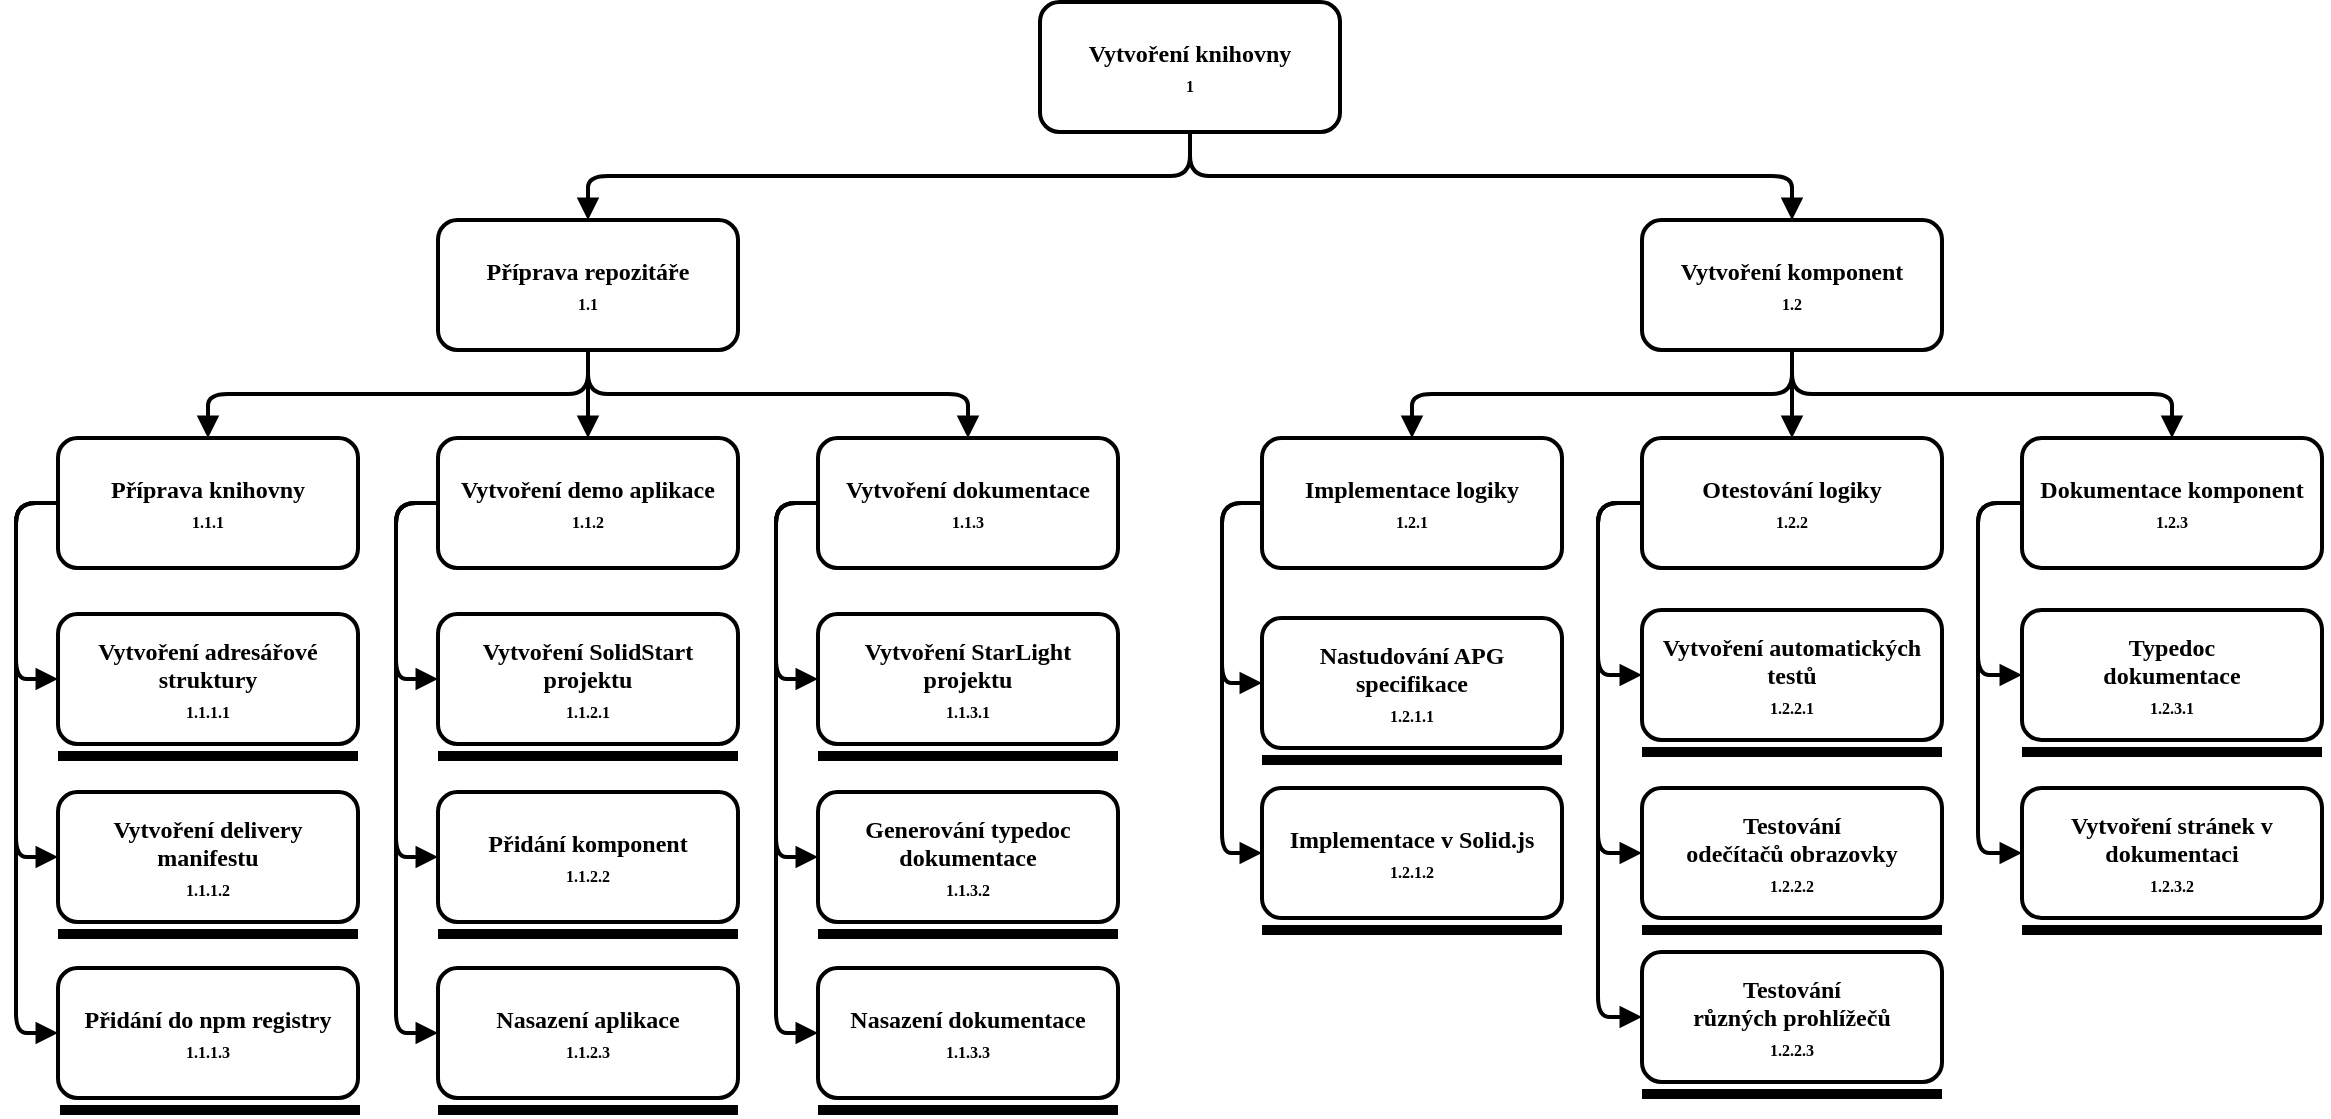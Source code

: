 <mxfile version="24.3.1" type="device">
  <diagram name="Page-1" id="97916047-d0de-89f5-080d-49f4d83e522f">
    <mxGraphModel dx="1018.5" dy="1329" grid="0" gridSize="10" guides="1" tooltips="1" connect="1" arrows="1" fold="1" page="1" pageScale="1.5" pageWidth="1169" pageHeight="827" background="none" math="0" shadow="0">
      <root>
        <mxCell id="0" />
        <mxCell id="1" parent="0" />
        <mxCell id="M0NqlUpCrG136MN1uVFG-120" value="" style="group" vertex="1" connectable="0" parent="1">
          <mxGeometry x="2045" y="250" width="1153" height="554" as="geometry" />
        </mxCell>
        <mxCell id="M0NqlUpCrG136MN1uVFG-31" value="&lt;font style=&quot;font-size: 12px;&quot; data-font-src=&quot;https://fonts.googleapis.com/css?family=Jetbrains+Mono&quot; face=&quot;Jetbrains Mono&quot;&gt;&lt;b style=&quot;&quot;&gt;&lt;span style=&quot;&quot;&gt;Vytvoření knihovny&lt;/span&gt;&lt;span style=&quot;&quot;&gt;&lt;br&gt;&lt;/span&gt;&lt;/b&gt;&lt;span style=&quot;font-size: 8px;&quot;&gt;&lt;b&gt;1&lt;/b&gt;&lt;/span&gt;&lt;/font&gt;" style="rounded=1;whiteSpace=wrap;html=1;glass=0;shadow=0;strokeWidth=2;" vertex="1" parent="M0NqlUpCrG136MN1uVFG-120">
          <mxGeometry x="512" width="150" height="65" as="geometry" />
        </mxCell>
        <mxCell id="M0NqlUpCrG136MN1uVFG-43" value="" style="edgeStyle=elbowEdgeStyle;elbow=vertical;strokeWidth=2;endArrow=block;endFill=1;fontStyle=1;strokeColor=#000000;entryX=0.5;entryY=0;entryDx=0;entryDy=0;exitX=0.5;exitY=1;exitDx=0;exitDy=0;fontSize=11;" edge="1" parent="M0NqlUpCrG136MN1uVFG-120" source="M0NqlUpCrG136MN1uVFG-31" target="M0NqlUpCrG136MN1uVFG-33">
          <mxGeometry x="22" y="165.5" width="100" height="100" as="geometry">
            <mxPoint x="584" y="71" as="sourcePoint" />
            <mxPoint x="584" y="173" as="targetPoint" />
          </mxGeometry>
        </mxCell>
        <mxCell id="M0NqlUpCrG136MN1uVFG-44" value="" style="edgeStyle=elbowEdgeStyle;elbow=vertical;strokeWidth=2;endArrow=block;endFill=1;fontStyle=1;strokeColor=#000000;entryX=0.5;entryY=0;entryDx=0;entryDy=0;exitX=0.5;exitY=1;exitDx=0;exitDy=0;fontSize=11;" edge="1" parent="M0NqlUpCrG136MN1uVFG-120" source="M0NqlUpCrG136MN1uVFG-31" target="M0NqlUpCrG136MN1uVFG-34">
          <mxGeometry x="22" y="165.5" width="100" height="100" as="geometry">
            <mxPoint x="635" y="94" as="sourcePoint" />
            <mxPoint x="485" y="150" as="targetPoint" />
          </mxGeometry>
        </mxCell>
        <mxCell id="M0NqlUpCrG136MN1uVFG-90" value="" style="group" vertex="1" connectable="0" parent="M0NqlUpCrG136MN1uVFG-120">
          <mxGeometry x="603" y="109" width="550" height="431" as="geometry" />
        </mxCell>
        <mxCell id="M0NqlUpCrG136MN1uVFG-34" value="&lt;font face=&quot;Jetbrains Mono&quot;&gt;&lt;b&gt;Vytvoření komponent&lt;br&gt;&lt;/b&gt;&lt;/font&gt;&lt;b style=&quot;font-family: &amp;quot;Jetbrains Mono&amp;quot;; font-size: 8px;&quot;&gt;1.2&lt;/b&gt;&lt;font face=&quot;Jetbrains Mono&quot;&gt;&lt;b&gt;&lt;br&gt;&lt;/b&gt;&lt;/font&gt;" style="rounded=1;whiteSpace=wrap;html=1;glass=0;shadow=0;strokeWidth=2;" vertex="1" parent="M0NqlUpCrG136MN1uVFG-90">
          <mxGeometry x="210" width="150" height="65" as="geometry" />
        </mxCell>
        <mxCell id="M0NqlUpCrG136MN1uVFG-35" value="&lt;font face=&quot;Jetbrains Mono&quot;&gt;&lt;b&gt;Implementace logiky&lt;br&gt;&lt;/b&gt;&lt;/font&gt;&lt;b style=&quot;font-family: &amp;quot;Jetbrains Mono&amp;quot;; font-size: 8px;&quot;&gt;1.2.1&lt;/b&gt;&lt;font face=&quot;Jetbrains Mono&quot;&gt;&lt;b&gt;&lt;br&gt;&lt;/b&gt;&lt;/font&gt;" style="rounded=1;whiteSpace=wrap;html=1;glass=0;shadow=0;strokeWidth=2;" vertex="1" parent="M0NqlUpCrG136MN1uVFG-90">
          <mxGeometry x="20" y="109" width="150" height="65" as="geometry" />
        </mxCell>
        <mxCell id="M0NqlUpCrG136MN1uVFG-46" value="&lt;font face=&quot;Jetbrains Mono&quot;&gt;&lt;b&gt;Otestování logiky&lt;br&gt;&lt;/b&gt;&lt;/font&gt;&lt;b style=&quot;font-family: &amp;quot;Jetbrains Mono&amp;quot;; font-size: 8px;&quot;&gt;1.2.2&lt;/b&gt;&lt;font face=&quot;Jetbrains Mono&quot;&gt;&lt;b&gt;&lt;br&gt;&lt;/b&gt;&lt;/font&gt;" style="rounded=1;whiteSpace=wrap;html=1;glass=0;shadow=0;strokeWidth=2;" vertex="1" parent="M0NqlUpCrG136MN1uVFG-90">
          <mxGeometry x="210" y="109" width="150" height="65" as="geometry" />
        </mxCell>
        <mxCell id="M0NqlUpCrG136MN1uVFG-47" value="&lt;font face=&quot;Jetbrains Mono&quot;&gt;&lt;b&gt;Vytvoření automatických testů&lt;br&gt;&lt;/b&gt;&lt;/font&gt;&lt;b style=&quot;font-family: &amp;quot;Jetbrains Mono&amp;quot;; font-size: 8px;&quot;&gt;1.2.2.1&lt;/b&gt;&lt;font face=&quot;Jetbrains Mono&quot;&gt;&lt;b&gt;&lt;br&gt;&lt;/b&gt;&lt;/font&gt;" style="rounded=1;whiteSpace=wrap;html=1;glass=0;shadow=0;strokeWidth=2;" vertex="1" parent="M0NqlUpCrG136MN1uVFG-90">
          <mxGeometry x="210" y="195" width="150" height="65" as="geometry" />
        </mxCell>
        <mxCell id="M0NqlUpCrG136MN1uVFG-49" value="&lt;font face=&quot;Jetbrains Mono&quot;&gt;&lt;b&gt;Testování&lt;br&gt;odečítačů obrazovky&lt;br&gt;&lt;/b&gt;&lt;/font&gt;&lt;b style=&quot;font-family: &amp;quot;Jetbrains Mono&amp;quot;; font-size: 8px;&quot;&gt;1.2.2.2&lt;/b&gt;&lt;font face=&quot;Jetbrains Mono&quot;&gt;&lt;b&gt;&lt;br&gt;&lt;/b&gt;&lt;/font&gt;" style="rounded=1;whiteSpace=wrap;html=1;glass=0;shadow=0;strokeWidth=2;" vertex="1" parent="M0NqlUpCrG136MN1uVFG-90">
          <mxGeometry x="210" y="284" width="150" height="65" as="geometry" />
        </mxCell>
        <mxCell id="M0NqlUpCrG136MN1uVFG-50" value="&lt;font face=&quot;Jetbrains Mono&quot;&gt;&lt;b&gt;Testování&lt;br&gt;různých prohlížečů&lt;br&gt;&lt;/b&gt;&lt;/font&gt;&lt;b style=&quot;font-family: &amp;quot;Jetbrains Mono&amp;quot;; font-size: 8px;&quot;&gt;1.2.2.3&lt;/b&gt;&lt;font face=&quot;Jetbrains Mono&quot;&gt;&lt;b&gt;&lt;br&gt;&lt;/b&gt;&lt;/font&gt;" style="rounded=1;whiteSpace=wrap;html=1;glass=0;shadow=0;strokeWidth=2;" vertex="1" parent="M0NqlUpCrG136MN1uVFG-90">
          <mxGeometry x="210" y="366" width="150" height="65" as="geometry" />
        </mxCell>
        <mxCell id="M0NqlUpCrG136MN1uVFG-51" value="&lt;font face=&quot;Jetbrains Mono&quot;&gt;&lt;b&gt;Dokumentace komponent&lt;br&gt;&lt;/b&gt;&lt;/font&gt;&lt;b style=&quot;font-family: &amp;quot;Jetbrains Mono&amp;quot;; font-size: 8px;&quot;&gt;1.2.3&lt;/b&gt;&lt;font face=&quot;Jetbrains Mono&quot;&gt;&lt;b&gt;&lt;br&gt;&lt;/b&gt;&lt;/font&gt;" style="rounded=1;whiteSpace=wrap;html=1;glass=0;shadow=0;strokeWidth=2;" vertex="1" parent="M0NqlUpCrG136MN1uVFG-90">
          <mxGeometry x="400" y="109" width="150" height="65" as="geometry" />
        </mxCell>
        <mxCell id="M0NqlUpCrG136MN1uVFG-52" value="&lt;font face=&quot;Jetbrains Mono&quot;&gt;&lt;b&gt;Typedoc &lt;br&gt;dokumentace&lt;br&gt;&lt;/b&gt;&lt;/font&gt;&lt;b style=&quot;font-family: &amp;quot;Jetbrains Mono&amp;quot;; font-size: 8px;&quot;&gt;1.2.3.1&lt;/b&gt;&lt;font face=&quot;Jetbrains Mono&quot;&gt;&lt;b&gt;&lt;br&gt;&lt;/b&gt;&lt;/font&gt;" style="rounded=1;whiteSpace=wrap;html=1;glass=0;shadow=0;strokeWidth=2;" vertex="1" parent="M0NqlUpCrG136MN1uVFG-90">
          <mxGeometry x="400" y="195" width="150" height="65" as="geometry" />
        </mxCell>
        <mxCell id="M0NqlUpCrG136MN1uVFG-53" value="&lt;font face=&quot;Jetbrains Mono&quot;&gt;&lt;b&gt;Vytvoření stránek v dokumentaci&lt;br&gt;&lt;/b&gt;&lt;/font&gt;&lt;b style=&quot;font-family: &amp;quot;Jetbrains Mono&amp;quot;; font-size: 8px;&quot;&gt;1.2.3.2&lt;/b&gt;&lt;font face=&quot;Jetbrains Mono&quot;&gt;&lt;b&gt;&lt;br&gt;&lt;/b&gt;&lt;/font&gt;" style="rounded=1;whiteSpace=wrap;html=1;glass=0;shadow=0;strokeWidth=2;" vertex="1" parent="M0NqlUpCrG136MN1uVFG-90">
          <mxGeometry x="400" y="284" width="150" height="65" as="geometry" />
        </mxCell>
        <mxCell id="M0NqlUpCrG136MN1uVFG-54" value="" style="edgeStyle=elbowEdgeStyle;elbow=vertical;strokeWidth=2;endArrow=block;endFill=1;fontStyle=1;strokeColor=#000000;entryX=0.5;entryY=0;entryDx=0;entryDy=0;exitX=0.5;exitY=1;exitDx=0;exitDy=0;fontSize=11;" edge="1" parent="M0NqlUpCrG136MN1uVFG-90" source="M0NqlUpCrG136MN1uVFG-34" target="M0NqlUpCrG136MN1uVFG-46">
          <mxGeometry x="22" y="165.5" width="100" height="100" as="geometry">
            <mxPoint x="-60" y="106" as="sourcePoint" />
            <mxPoint x="90" y="162" as="targetPoint" />
          </mxGeometry>
        </mxCell>
        <mxCell id="M0NqlUpCrG136MN1uVFG-55" value="" style="edgeStyle=elbowEdgeStyle;elbow=vertical;strokeWidth=2;endArrow=block;endFill=1;fontStyle=1;strokeColor=#000000;entryX=0.5;entryY=0;entryDx=0;entryDy=0;exitX=0.5;exitY=1;exitDx=0;exitDy=0;fontSize=11;" edge="1" parent="M0NqlUpCrG136MN1uVFG-90" source="M0NqlUpCrG136MN1uVFG-34" target="M0NqlUpCrG136MN1uVFG-51">
          <mxGeometry x="22" y="165.5" width="100" height="100" as="geometry">
            <mxPoint x="348" y="90" as="sourcePoint" />
            <mxPoint x="386" y="153" as="targetPoint" />
          </mxGeometry>
        </mxCell>
        <mxCell id="M0NqlUpCrG136MN1uVFG-56" value="" style="edgeStyle=elbowEdgeStyle;elbow=vertical;strokeWidth=2;endArrow=block;endFill=1;fontStyle=1;strokeColor=#000000;entryX=0.5;entryY=0;entryDx=0;entryDy=0;exitX=0.5;exitY=1;exitDx=0;exitDy=0;fontSize=11;" edge="1" parent="M0NqlUpCrG136MN1uVFG-90" source="M0NqlUpCrG136MN1uVFG-34" target="M0NqlUpCrG136MN1uVFG-35">
          <mxGeometry x="22" y="165.5" width="100" height="100" as="geometry">
            <mxPoint x="-541" y="41" as="sourcePoint" />
            <mxPoint x="-283" y="153" as="targetPoint" />
          </mxGeometry>
        </mxCell>
        <mxCell id="M0NqlUpCrG136MN1uVFG-71" value="&lt;font face=&quot;Jetbrains Mono&quot;&gt;&lt;b&gt;Nastudování APG&lt;br&gt;specifikace&lt;br&gt;&lt;/b&gt;&lt;/font&gt;&lt;b style=&quot;font-family: &amp;quot;Jetbrains Mono&amp;quot;; font-size: 8px;&quot;&gt;1.2.1.1&lt;/b&gt;&lt;font face=&quot;Jetbrains Mono&quot;&gt;&lt;b&gt;&lt;br&gt;&lt;/b&gt;&lt;/font&gt;" style="rounded=1;whiteSpace=wrap;html=1;glass=0;shadow=0;strokeWidth=2;" vertex="1" parent="M0NqlUpCrG136MN1uVFG-90">
          <mxGeometry x="20" y="199" width="150" height="65" as="geometry" />
        </mxCell>
        <mxCell id="M0NqlUpCrG136MN1uVFG-72" value="&lt;font face=&quot;Jetbrains Mono&quot;&gt;&lt;b&gt;Implementace v Solid.js&lt;br&gt;&lt;/b&gt;&lt;/font&gt;&lt;b style=&quot;font-family: &amp;quot;Jetbrains Mono&amp;quot;; font-size: 8px;&quot;&gt;1.2.1.2&lt;/b&gt;&lt;font face=&quot;Jetbrains Mono&quot;&gt;&lt;b&gt;&lt;br&gt;&lt;/b&gt;&lt;/font&gt;" style="rounded=1;whiteSpace=wrap;html=1;glass=0;shadow=0;strokeWidth=2;" vertex="1" parent="M0NqlUpCrG136MN1uVFG-90">
          <mxGeometry x="20" y="284" width="150" height="65" as="geometry" />
        </mxCell>
        <mxCell id="M0NqlUpCrG136MN1uVFG-73" value="" style="edgeStyle=elbowEdgeStyle;elbow=vertical;strokeWidth=2;endArrow=block;endFill=1;fontStyle=1;strokeColor=#000000;entryX=0;entryY=0.5;entryDx=0;entryDy=0;exitX=0;exitY=0.5;exitDx=0;exitDy=0;fontSize=11;" edge="1" parent="M0NqlUpCrG136MN1uVFG-90" source="M0NqlUpCrG136MN1uVFG-35" target="M0NqlUpCrG136MN1uVFG-71">
          <mxGeometry x="22" y="165.5" width="100" height="100" as="geometry">
            <mxPoint x="42" y="21" as="sourcePoint" />
            <mxPoint x="-148" y="65" as="targetPoint" />
            <Array as="points">
              <mxPoint y="187" />
            </Array>
          </mxGeometry>
        </mxCell>
        <mxCell id="M0NqlUpCrG136MN1uVFG-74" value="" style="edgeStyle=elbowEdgeStyle;elbow=vertical;strokeWidth=2;endArrow=block;endFill=1;fontStyle=1;strokeColor=#000000;entryX=0;entryY=0.5;entryDx=0;entryDy=0;exitX=0;exitY=0.5;exitDx=0;exitDy=0;fontSize=11;" edge="1" parent="M0NqlUpCrG136MN1uVFG-90" source="M0NqlUpCrG136MN1uVFG-35" target="M0NqlUpCrG136MN1uVFG-72">
          <mxGeometry x="22" y="165.5" width="100" height="100" as="geometry">
            <mxPoint x="30" y="152" as="sourcePoint" />
            <mxPoint x="30" y="242" as="targetPoint" />
            <Array as="points">
              <mxPoint y="230" />
            </Array>
          </mxGeometry>
        </mxCell>
        <mxCell id="M0NqlUpCrG136MN1uVFG-75" value="" style="edgeStyle=elbowEdgeStyle;elbow=vertical;strokeWidth=2;endArrow=block;endFill=1;fontStyle=1;strokeColor=#000000;entryX=0;entryY=0.5;entryDx=0;entryDy=0;exitX=0;exitY=0.5;exitDx=0;exitDy=0;fontSize=11;" edge="1" parent="M0NqlUpCrG136MN1uVFG-90" source="M0NqlUpCrG136MN1uVFG-46" target="M0NqlUpCrG136MN1uVFG-47">
          <mxGeometry x="22" y="165.5" width="100" height="100" as="geometry">
            <mxPoint x="190" y="139.5" as="sourcePoint" />
            <mxPoint x="190" y="315.5" as="targetPoint" />
            <Array as="points">
              <mxPoint x="188" y="185" />
            </Array>
          </mxGeometry>
        </mxCell>
        <mxCell id="M0NqlUpCrG136MN1uVFG-76" value="" style="edgeStyle=elbowEdgeStyle;elbow=vertical;strokeWidth=2;endArrow=block;endFill=1;fontStyle=1;strokeColor=#000000;entryX=0;entryY=0.5;entryDx=0;entryDy=0;exitX=0;exitY=0.5;exitDx=0;exitDy=0;fontSize=11;" edge="1" parent="M0NqlUpCrG136MN1uVFG-90" source="M0NqlUpCrG136MN1uVFG-46" target="M0NqlUpCrG136MN1uVFG-49">
          <mxGeometry x="22" y="165.5" width="100" height="100" as="geometry">
            <mxPoint x="220" y="152" as="sourcePoint" />
            <mxPoint x="220" y="238" as="targetPoint" />
            <Array as="points">
              <mxPoint x="188" y="228" />
            </Array>
          </mxGeometry>
        </mxCell>
        <mxCell id="M0NqlUpCrG136MN1uVFG-77" value="" style="edgeStyle=elbowEdgeStyle;elbow=vertical;strokeWidth=2;endArrow=block;endFill=1;fontStyle=1;strokeColor=#000000;entryX=0;entryY=0.5;entryDx=0;entryDy=0;exitX=0;exitY=0.5;exitDx=0;exitDy=0;fontSize=11;" edge="1" parent="M0NqlUpCrG136MN1uVFG-90" source="M0NqlUpCrG136MN1uVFG-46" target="M0NqlUpCrG136MN1uVFG-50">
          <mxGeometry x="22" y="165.5" width="100" height="100" as="geometry">
            <mxPoint x="220" y="152" as="sourcePoint" />
            <mxPoint x="220" y="327" as="targetPoint" />
            <Array as="points">
              <mxPoint x="188" y="268" />
            </Array>
          </mxGeometry>
        </mxCell>
        <mxCell id="M0NqlUpCrG136MN1uVFG-78" value="" style="edgeStyle=elbowEdgeStyle;elbow=vertical;strokeWidth=2;endArrow=block;endFill=1;fontStyle=1;strokeColor=#000000;entryX=0;entryY=0.5;entryDx=0;entryDy=0;exitX=0;exitY=0.5;exitDx=0;exitDy=0;fontSize=11;" edge="1" parent="M0NqlUpCrG136MN1uVFG-90" source="M0NqlUpCrG136MN1uVFG-51" target="M0NqlUpCrG136MN1uVFG-53">
          <mxGeometry x="22" y="165.5" width="100" height="100" as="geometry">
            <mxPoint x="382" y="140" as="sourcePoint" />
            <mxPoint x="378" y="398" as="targetPoint" />
            <Array as="points">
              <mxPoint x="378" y="229" />
            </Array>
          </mxGeometry>
        </mxCell>
        <mxCell id="M0NqlUpCrG136MN1uVFG-79" value="" style="edgeStyle=elbowEdgeStyle;elbow=vertical;strokeWidth=2;endArrow=block;endFill=1;fontStyle=1;strokeColor=#000000;entryX=0;entryY=0.5;entryDx=0;entryDy=0;exitX=0;exitY=0.5;exitDx=0;exitDy=0;fontSize=11;" edge="1" parent="M0NqlUpCrG136MN1uVFG-90" source="M0NqlUpCrG136MN1uVFG-51" target="M0NqlUpCrG136MN1uVFG-52">
          <mxGeometry x="22" y="165.5" width="100" height="100" as="geometry">
            <mxPoint x="410" y="152" as="sourcePoint" />
            <mxPoint x="410" y="327" as="targetPoint" />
            <Array as="points">
              <mxPoint x="378" y="187" />
            </Array>
          </mxGeometry>
        </mxCell>
        <mxCell id="M0NqlUpCrG136MN1uVFG-109" value="" style="endArrow=none;html=1;rounded=0;strokeColor=#000000;strokeWidth=5;startArrow=none;startFill=0;curved=0;entryX=1;entryY=1;entryDx=0;entryDy=0;" edge="1" parent="M0NqlUpCrG136MN1uVFG-90">
          <mxGeometry width="50" height="50" relative="1" as="geometry">
            <mxPoint x="20" y="270" as="sourcePoint" />
            <mxPoint x="170" y="270" as="targetPoint" />
          </mxGeometry>
        </mxCell>
        <mxCell id="M0NqlUpCrG136MN1uVFG-111" value="" style="endArrow=none;html=1;rounded=0;strokeColor=#000000;strokeWidth=5;startArrow=none;startFill=0;curved=0;entryX=1;entryY=1;entryDx=0;entryDy=0;" edge="1" parent="M0NqlUpCrG136MN1uVFG-90">
          <mxGeometry width="50" height="50" relative="1" as="geometry">
            <mxPoint x="20" y="355" as="sourcePoint" />
            <mxPoint x="170" y="355" as="targetPoint" />
          </mxGeometry>
        </mxCell>
        <mxCell id="M0NqlUpCrG136MN1uVFG-112" value="" style="endArrow=none;html=1;rounded=0;strokeColor=#000000;strokeWidth=5;startArrow=none;startFill=0;curved=0;entryX=1;entryY=1;entryDx=0;entryDy=0;" edge="1" parent="M0NqlUpCrG136MN1uVFG-90">
          <mxGeometry width="50" height="50" relative="1" as="geometry">
            <mxPoint x="210" y="355" as="sourcePoint" />
            <mxPoint x="360" y="355" as="targetPoint" />
          </mxGeometry>
        </mxCell>
        <mxCell id="M0NqlUpCrG136MN1uVFG-113" value="" style="endArrow=none;html=1;rounded=0;strokeColor=#000000;strokeWidth=5;startArrow=none;startFill=0;curved=0;entryX=1;entryY=1;entryDx=0;entryDy=0;" edge="1" parent="M0NqlUpCrG136MN1uVFG-90">
          <mxGeometry width="50" height="50" relative="1" as="geometry">
            <mxPoint x="210" y="266" as="sourcePoint" />
            <mxPoint x="360" y="266" as="targetPoint" />
          </mxGeometry>
        </mxCell>
        <mxCell id="M0NqlUpCrG136MN1uVFG-115" value="" style="endArrow=none;html=1;rounded=0;strokeColor=#000000;strokeWidth=5;startArrow=none;startFill=0;curved=0;entryX=1;entryY=1;entryDx=0;entryDy=0;" edge="1" parent="M0NqlUpCrG136MN1uVFG-90">
          <mxGeometry width="50" height="50" relative="1" as="geometry">
            <mxPoint x="400" y="355" as="sourcePoint" />
            <mxPoint x="550" y="355" as="targetPoint" />
          </mxGeometry>
        </mxCell>
        <mxCell id="M0NqlUpCrG136MN1uVFG-116" value="" style="endArrow=none;html=1;rounded=0;strokeColor=#000000;strokeWidth=5;startArrow=none;startFill=0;curved=0;entryX=1;entryY=1;entryDx=0;entryDy=0;" edge="1" parent="M0NqlUpCrG136MN1uVFG-90">
          <mxGeometry width="50" height="50" relative="1" as="geometry">
            <mxPoint x="400" y="266" as="sourcePoint" />
            <mxPoint x="550" y="266" as="targetPoint" />
          </mxGeometry>
        </mxCell>
        <mxCell id="M0NqlUpCrG136MN1uVFG-91" value="" style="group" vertex="1" connectable="0" parent="M0NqlUpCrG136MN1uVFG-120">
          <mxGeometry y="109" width="551" height="439" as="geometry" />
        </mxCell>
        <mxCell id="M0NqlUpCrG136MN1uVFG-57" value="&lt;font face=&quot;Jetbrains Mono&quot;&gt;&lt;b&gt;Příprava knihovny&lt;br&gt;&lt;/b&gt;&lt;/font&gt;&lt;font face=&quot;Jetbrains Mono&quot;&gt;&lt;b style=&quot;font-size: 8px;&quot;&gt;1.1.1&lt;/b&gt;&lt;/font&gt;" style="rounded=1;whiteSpace=wrap;html=1;glass=0;shadow=0;strokeWidth=2;" vertex="1" parent="M0NqlUpCrG136MN1uVFG-91">
          <mxGeometry x="21" y="109" width="150" height="65" as="geometry" />
        </mxCell>
        <mxCell id="M0NqlUpCrG136MN1uVFG-33" value="&lt;font face=&quot;Jetbrains Mono&quot;&gt;&lt;b&gt;Příprava repozitáře&lt;br&gt;&lt;/b&gt;&lt;/font&gt;&lt;b style=&quot;font-family: &amp;quot;Jetbrains Mono&amp;quot;; font-size: 8px;&quot;&gt;1.1&lt;/b&gt;&lt;font face=&quot;Jetbrains Mono&quot;&gt;&lt;b&gt;&lt;br&gt;&lt;/b&gt;&lt;/font&gt;" style="rounded=1;whiteSpace=wrap;html=1;glass=0;shadow=0;strokeWidth=2;" vertex="1" parent="M0NqlUpCrG136MN1uVFG-91">
          <mxGeometry x="211" width="150" height="65" as="geometry" />
        </mxCell>
        <mxCell id="M0NqlUpCrG136MN1uVFG-36" value="&lt;font face=&quot;Jetbrains Mono&quot;&gt;&lt;b&gt;Vytvoření dokumentace&lt;br&gt;&lt;/b&gt;&lt;/font&gt;&lt;b style=&quot;font-family: &amp;quot;Jetbrains Mono&amp;quot;; font-size: 8px;&quot;&gt;1.1.3&lt;/b&gt;&lt;font face=&quot;Jetbrains Mono&quot;&gt;&lt;b&gt;&lt;br&gt;&lt;/b&gt;&lt;/font&gt;" style="rounded=1;whiteSpace=wrap;html=1;glass=0;shadow=0;strokeWidth=2;" vertex="1" parent="M0NqlUpCrG136MN1uVFG-91">
          <mxGeometry x="401" y="109" width="150" height="65" as="geometry" />
        </mxCell>
        <mxCell id="M0NqlUpCrG136MN1uVFG-58" value="&lt;font face=&quot;Jetbrains Mono&quot;&gt;&lt;b&gt;Vytvoření adresářové struktury&lt;br&gt;&lt;/b&gt;&lt;/font&gt;&lt;font face=&quot;Jetbrains Mono&quot;&gt;&lt;b style=&quot;font-size: 8px;&quot;&gt;1.1.1.1&lt;/b&gt;&lt;/font&gt;" style="rounded=1;whiteSpace=wrap;html=1;glass=0;shadow=0;strokeWidth=2;" vertex="1" parent="M0NqlUpCrG136MN1uVFG-91">
          <mxGeometry x="21.004" y="197" width="150" height="65" as="geometry" />
        </mxCell>
        <mxCell id="M0NqlUpCrG136MN1uVFG-59" value="&lt;font face=&quot;Jetbrains Mono&quot;&gt;&lt;b&gt;Vytvoření delivery&lt;br&gt;manifestu&lt;br&gt;&lt;/b&gt;&lt;/font&gt;&lt;font face=&quot;Jetbrains Mono&quot;&gt;&lt;b style=&quot;font-size: 8px;&quot;&gt;1.1.1.2&lt;/b&gt;&lt;/font&gt;" style="rounded=1;whiteSpace=wrap;html=1;glass=0;shadow=0;strokeWidth=2;" vertex="1" parent="M0NqlUpCrG136MN1uVFG-91">
          <mxGeometry x="21.004" y="286" width="150" height="65" as="geometry" />
        </mxCell>
        <mxCell id="M0NqlUpCrG136MN1uVFG-60" value="&lt;font face=&quot;Jetbrains Mono&quot;&gt;&lt;b style=&quot;font-size: 12px;&quot;&gt;Přidání do npm registry&lt;br&gt;&lt;/b&gt;&lt;b style=&quot;font-size: 8px;&quot;&gt;1.1.1.3&lt;/b&gt;&lt;/font&gt;" style="rounded=1;whiteSpace=wrap;html=1;glass=0;shadow=0;strokeWidth=2;" vertex="1" parent="M0NqlUpCrG136MN1uVFG-91">
          <mxGeometry x="21.004" y="374" width="150" height="65" as="geometry" />
        </mxCell>
        <mxCell id="M0NqlUpCrG136MN1uVFG-61" value="&lt;font face=&quot;Jetbrains Mono&quot;&gt;&lt;b&gt;Vytvoření demo aplikace&lt;br&gt;&lt;/b&gt;&lt;/font&gt;&lt;font face=&quot;Jetbrains Mono&quot;&gt;&lt;b style=&quot;font-size: 8px;&quot;&gt;1.1.2&lt;/b&gt;&lt;/font&gt;" style="rounded=1;whiteSpace=wrap;html=1;glass=0;shadow=0;strokeWidth=2;" vertex="1" parent="M0NqlUpCrG136MN1uVFG-91">
          <mxGeometry x="211" y="109" width="150" height="65" as="geometry" />
        </mxCell>
        <mxCell id="M0NqlUpCrG136MN1uVFG-62" value="&lt;font face=&quot;Jetbrains Mono&quot;&gt;&lt;b&gt;Vytvoření SolidStart projektu&lt;br&gt;&lt;/b&gt;&lt;/font&gt;&lt;font face=&quot;Jetbrains Mono&quot;&gt;&lt;b style=&quot;font-size: 8px;&quot;&gt;1.1.2.1&lt;/b&gt;&lt;/font&gt;" style="rounded=1;whiteSpace=wrap;html=1;glass=0;shadow=0;strokeWidth=2;" vertex="1" parent="M0NqlUpCrG136MN1uVFG-91">
          <mxGeometry x="211" y="197" width="150" height="65" as="geometry" />
        </mxCell>
        <mxCell id="M0NqlUpCrG136MN1uVFG-63" value="&lt;font face=&quot;Jetbrains Mono&quot;&gt;&lt;b&gt;Přidání komponent&lt;br&gt;&lt;/b&gt;&lt;/font&gt;&lt;font face=&quot;Jetbrains Mono&quot;&gt;&lt;b style=&quot;font-size: 8px;&quot;&gt;1.1.2.2&lt;/b&gt;&lt;/font&gt;" style="rounded=1;whiteSpace=wrap;html=1;glass=0;shadow=0;strokeWidth=2;perimeterSpacing=0;labelBorderColor=none;" vertex="1" parent="M0NqlUpCrG136MN1uVFG-91">
          <mxGeometry x="211" y="286" width="150" height="65" as="geometry" />
        </mxCell>
        <mxCell id="M0NqlUpCrG136MN1uVFG-64" value="&lt;font face=&quot;Jetbrains Mono&quot;&gt;&lt;b&gt;Nasazení aplikace&lt;br&gt;&lt;/b&gt;&lt;/font&gt;&lt;font face=&quot;Jetbrains Mono&quot;&gt;&lt;b style=&quot;font-size: 8px;&quot;&gt;1.1.2.3&lt;/b&gt;&lt;/font&gt;" style="rounded=1;whiteSpace=wrap;html=1;glass=0;shadow=0;strokeWidth=2;" vertex="1" parent="M0NqlUpCrG136MN1uVFG-91">
          <mxGeometry x="211" y="374" width="150" height="65" as="geometry" />
        </mxCell>
        <mxCell id="M0NqlUpCrG136MN1uVFG-65" value="&lt;font face=&quot;Jetbrains Mono&quot;&gt;&lt;b&gt;Vytvoření StarLight projektu&lt;br&gt;&lt;/b&gt;&lt;/font&gt;&lt;b style=&quot;font-family: &amp;quot;Jetbrains Mono&amp;quot;; font-size: 8px;&quot;&gt;1.1.3.1&lt;/b&gt;&lt;font face=&quot;Jetbrains Mono&quot;&gt;&lt;b&gt;&lt;br&gt;&lt;/b&gt;&lt;/font&gt;" style="rounded=1;whiteSpace=wrap;html=1;glass=0;shadow=0;strokeWidth=2;" vertex="1" parent="M0NqlUpCrG136MN1uVFG-91">
          <mxGeometry x="401" y="197" width="150" height="65" as="geometry" />
        </mxCell>
        <mxCell id="M0NqlUpCrG136MN1uVFG-66" value="&lt;font face=&quot;Jetbrains Mono&quot;&gt;&lt;b&gt;Generování typedoc&lt;br&gt;dokumentace&lt;br&gt;&lt;/b&gt;&lt;/font&gt;&lt;b style=&quot;font-family: &amp;quot;Jetbrains Mono&amp;quot;; font-size: 8px;&quot;&gt;1.1.3.2&lt;/b&gt;&lt;font face=&quot;Jetbrains Mono&quot;&gt;&lt;b&gt;&lt;br&gt;&lt;/b&gt;&lt;/font&gt;" style="rounded=1;whiteSpace=wrap;html=1;glass=0;shadow=0;strokeWidth=2;" vertex="1" parent="M0NqlUpCrG136MN1uVFG-91">
          <mxGeometry x="401" y="286" width="150" height="65" as="geometry" />
        </mxCell>
        <mxCell id="M0NqlUpCrG136MN1uVFG-67" value="&lt;font face=&quot;Jetbrains Mono&quot;&gt;&lt;b&gt;Nasazení dokumentace&lt;br&gt;&lt;/b&gt;&lt;/font&gt;&lt;b style=&quot;font-family: &amp;quot;Jetbrains Mono&amp;quot;; font-size: 8px;&quot;&gt;1.1.3.3&lt;/b&gt;&lt;font face=&quot;Jetbrains Mono&quot;&gt;&lt;b&gt;&lt;br&gt;&lt;/b&gt;&lt;/font&gt;" style="rounded=1;whiteSpace=wrap;html=1;glass=0;shadow=0;strokeWidth=2;" vertex="1" parent="M0NqlUpCrG136MN1uVFG-91">
          <mxGeometry x="401" y="374" width="150" height="65" as="geometry" />
        </mxCell>
        <mxCell id="M0NqlUpCrG136MN1uVFG-68" value="" style="edgeStyle=elbowEdgeStyle;elbow=vertical;strokeWidth=2;endArrow=block;endFill=1;fontStyle=1;strokeColor=#000000;entryX=0.5;entryY=0;entryDx=0;entryDy=0;fontSize=11;exitX=0.5;exitY=1;exitDx=0;exitDy=0;" edge="1" parent="M0NqlUpCrG136MN1uVFG-91" source="M0NqlUpCrG136MN1uVFG-33" target="M0NqlUpCrG136MN1uVFG-57">
          <mxGeometry x="22" y="165.5" width="100" height="100" as="geometry">
            <mxPoint x="51" y="72" as="sourcePoint" />
            <mxPoint x="-139" y="116" as="targetPoint" />
          </mxGeometry>
        </mxCell>
        <mxCell id="M0NqlUpCrG136MN1uVFG-69" value="" style="edgeStyle=elbowEdgeStyle;elbow=vertical;strokeWidth=2;endArrow=block;endFill=1;fontStyle=1;strokeColor=#000000;entryX=0.5;entryY=0;entryDx=0;entryDy=0;exitX=0.5;exitY=1;exitDx=0;exitDy=0;fontSize=11;" edge="1" parent="M0NqlUpCrG136MN1uVFG-91" source="M0NqlUpCrG136MN1uVFG-33" target="M0NqlUpCrG136MN1uVFG-61">
          <mxGeometry x="22" y="165.5" width="100" height="100" as="geometry">
            <mxPoint x="51" y="72" as="sourcePoint" />
            <mxPoint x="51" y="116" as="targetPoint" />
          </mxGeometry>
        </mxCell>
        <mxCell id="M0NqlUpCrG136MN1uVFG-70" value="" style="edgeStyle=elbowEdgeStyle;elbow=vertical;strokeWidth=2;endArrow=block;endFill=1;fontStyle=1;strokeColor=#000000;exitX=0.5;exitY=1;exitDx=0;exitDy=0;fontSize=11;entryX=0.5;entryY=0;entryDx=0;entryDy=0;" edge="1" parent="M0NqlUpCrG136MN1uVFG-91" source="M0NqlUpCrG136MN1uVFG-33" target="M0NqlUpCrG136MN1uVFG-36">
          <mxGeometry x="22" y="165.5" width="100" height="100" as="geometry">
            <mxPoint x="51" y="72" as="sourcePoint" />
            <mxPoint x="241" y="116" as="targetPoint" />
          </mxGeometry>
        </mxCell>
        <mxCell id="M0NqlUpCrG136MN1uVFG-81" value="" style="edgeStyle=elbowEdgeStyle;elbow=vertical;strokeWidth=2;endArrow=block;endFill=1;fontStyle=1;strokeColor=#000000;entryX=0;entryY=0.5;entryDx=0;entryDy=0;exitX=0;exitY=0.5;exitDx=0;exitDy=0;fontSize=11;" edge="1" parent="M0NqlUpCrG136MN1uVFG-91" source="M0NqlUpCrG136MN1uVFG-36" target="M0NqlUpCrG136MN1uVFG-65">
          <mxGeometry x="22" y="165.5" width="100" height="100" as="geometry">
            <mxPoint x="381" y="128" as="sourcePoint" />
            <mxPoint x="381" y="303" as="targetPoint" />
            <Array as="points">
              <mxPoint x="380" y="185" />
            </Array>
          </mxGeometry>
        </mxCell>
        <mxCell id="M0NqlUpCrG136MN1uVFG-82" value="" style="edgeStyle=elbowEdgeStyle;elbow=vertical;strokeWidth=2;endArrow=block;endFill=1;fontStyle=1;strokeColor=#000000;entryX=0;entryY=0.5;entryDx=0;entryDy=0;exitX=0;exitY=0.5;exitDx=0;exitDy=0;fontSize=11;" edge="1" parent="M0NqlUpCrG136MN1uVFG-91" source="M0NqlUpCrG136MN1uVFG-36" target="M0NqlUpCrG136MN1uVFG-66">
          <mxGeometry x="22" y="165.5" width="100" height="100" as="geometry">
            <mxPoint x="411" y="152" as="sourcePoint" />
            <mxPoint x="411" y="240" as="targetPoint" />
            <Array as="points">
              <mxPoint x="380" y="230" />
            </Array>
          </mxGeometry>
        </mxCell>
        <mxCell id="M0NqlUpCrG136MN1uVFG-83" value="" style="edgeStyle=elbowEdgeStyle;elbow=vertical;strokeWidth=2;endArrow=block;endFill=1;fontStyle=1;strokeColor=#000000;entryX=0;entryY=0.5;entryDx=0;entryDy=0;exitX=0;exitY=0.5;exitDx=0;exitDy=0;fontSize=11;" edge="1" parent="M0NqlUpCrG136MN1uVFG-91" source="M0NqlUpCrG136MN1uVFG-61" target="M0NqlUpCrG136MN1uVFG-62">
          <mxGeometry x="22" y="165.5" width="100" height="100" as="geometry">
            <mxPoint x="193" y="147" as="sourcePoint" />
            <mxPoint x="193" y="235" as="targetPoint" />
            <Array as="points">
              <mxPoint x="190" y="185" />
            </Array>
          </mxGeometry>
        </mxCell>
        <mxCell id="M0NqlUpCrG136MN1uVFG-84" value="" style="edgeStyle=elbowEdgeStyle;elbow=vertical;strokeWidth=2;endArrow=block;endFill=1;fontStyle=1;strokeColor=#000000;entryX=0;entryY=0.5;entryDx=0;entryDy=0;exitX=0;exitY=0.5;exitDx=0;exitDy=0;fontSize=11;" edge="1" parent="M0NqlUpCrG136MN1uVFG-91" source="M0NqlUpCrG136MN1uVFG-61" target="M0NqlUpCrG136MN1uVFG-63">
          <mxGeometry x="22" y="165.5" width="100" height="100" as="geometry">
            <mxPoint x="221" y="152" as="sourcePoint" />
            <mxPoint x="221" y="240" as="targetPoint" />
            <Array as="points">
              <mxPoint x="190" y="229" />
            </Array>
          </mxGeometry>
        </mxCell>
        <mxCell id="M0NqlUpCrG136MN1uVFG-85" value="" style="edgeStyle=elbowEdgeStyle;elbow=vertical;strokeWidth=2;endArrow=block;endFill=1;fontStyle=1;strokeColor=#000000;entryX=0;entryY=0.5;entryDx=0;entryDy=0;exitX=0;exitY=0.5;exitDx=0;exitDy=0;fontSize=11;" edge="1" parent="M0NqlUpCrG136MN1uVFG-91" source="M0NqlUpCrG136MN1uVFG-61" target="M0NqlUpCrG136MN1uVFG-64">
          <mxGeometry x="22" y="165.5" width="100" height="100" as="geometry">
            <mxPoint x="221" y="152" as="sourcePoint" />
            <mxPoint x="221" y="329" as="targetPoint" />
            <Array as="points">
              <mxPoint x="190" y="273" />
            </Array>
          </mxGeometry>
        </mxCell>
        <mxCell id="M0NqlUpCrG136MN1uVFG-86" value="" style="edgeStyle=elbowEdgeStyle;elbow=vertical;strokeWidth=2;endArrow=block;endFill=1;fontStyle=1;strokeColor=#000000;entryX=0;entryY=0.5;entryDx=0;entryDy=0;exitX=0;exitY=0.5;exitDx=0;exitDy=0;fontSize=11;" edge="1" parent="M0NqlUpCrG136MN1uVFG-91" source="M0NqlUpCrG136MN1uVFG-57" target="M0NqlUpCrG136MN1uVFG-58">
          <mxGeometry x="22" y="165.5" width="100" height="100" as="geometry">
            <mxPoint x="-22" y="161" as="sourcePoint" />
            <mxPoint x="-22" y="426" as="targetPoint" />
            <Array as="points">
              <mxPoint y="185" />
            </Array>
          </mxGeometry>
        </mxCell>
        <mxCell id="M0NqlUpCrG136MN1uVFG-87" value="" style="edgeStyle=elbowEdgeStyle;elbow=vertical;strokeWidth=2;endArrow=block;endFill=1;fontStyle=1;strokeColor=#000000;entryX=0;entryY=0.5;entryDx=0;entryDy=0;exitX=0;exitY=0.5;exitDx=0;exitDy=0;fontSize=11;" edge="1" parent="M0NqlUpCrG136MN1uVFG-91" source="M0NqlUpCrG136MN1uVFG-57" target="M0NqlUpCrG136MN1uVFG-59">
          <mxGeometry x="22" y="165.5" width="100" height="100" as="geometry">
            <mxPoint x="31" y="152" as="sourcePoint" />
            <mxPoint x="31" y="240" as="targetPoint" />
            <Array as="points">
              <mxPoint y="229" />
            </Array>
          </mxGeometry>
        </mxCell>
        <mxCell id="M0NqlUpCrG136MN1uVFG-88" value="" style="edgeStyle=elbowEdgeStyle;elbow=vertical;strokeWidth=2;endArrow=block;endFill=1;fontStyle=1;strokeColor=#000000;entryX=0;entryY=0.5;entryDx=0;entryDy=0;fontSize=11;exitX=0;exitY=0.5;exitDx=0;exitDy=0;" edge="1" parent="M0NqlUpCrG136MN1uVFG-91" source="M0NqlUpCrG136MN1uVFG-57" target="M0NqlUpCrG136MN1uVFG-60">
          <mxGeometry x="22" y="165.5" width="100" height="100" as="geometry">
            <mxPoint x="10" y="155" as="sourcePoint" />
            <mxPoint x="41" y="250" as="targetPoint" />
            <Array as="points">
              <mxPoint y="272" />
            </Array>
          </mxGeometry>
        </mxCell>
        <mxCell id="M0NqlUpCrG136MN1uVFG-89" value="" style="edgeStyle=elbowEdgeStyle;elbow=vertical;strokeWidth=2;endArrow=block;endFill=1;fontStyle=1;strokeColor=#000000;entryX=0;entryY=0.5;entryDx=0;entryDy=0;exitX=0;exitY=0.5;exitDx=0;exitDy=0;fontSize=11;" edge="1" parent="M0NqlUpCrG136MN1uVFG-91" source="M0NqlUpCrG136MN1uVFG-36" target="M0NqlUpCrG136MN1uVFG-67">
          <mxGeometry x="22" y="165.5" width="100" height="100" as="geometry">
            <mxPoint x="390" y="228" as="sourcePoint" />
            <mxPoint x="390" y="405" as="targetPoint" />
            <Array as="points">
              <mxPoint x="380" y="273" />
            </Array>
          </mxGeometry>
        </mxCell>
        <mxCell id="M0NqlUpCrG136MN1uVFG-101" value="" style="endArrow=none;html=1;rounded=0;strokeColor=#000000;strokeWidth=5;startArrow=none;startFill=0;curved=0;entryX=1;entryY=1;entryDx=0;entryDy=0;" edge="1" parent="M0NqlUpCrG136MN1uVFG-91">
          <mxGeometry width="50" height="50" relative="1" as="geometry">
            <mxPoint x="211" y="357" as="sourcePoint" />
            <mxPoint x="361" y="357" as="targetPoint" />
          </mxGeometry>
        </mxCell>
        <mxCell id="M0NqlUpCrG136MN1uVFG-102" value="" style="endArrow=none;html=1;rounded=0;strokeColor=#000000;strokeWidth=5;startArrow=none;startFill=0;curved=0;entryX=1;entryY=1;entryDx=0;entryDy=0;" edge="1" parent="M0NqlUpCrG136MN1uVFG-91">
          <mxGeometry width="50" height="50" relative="1" as="geometry">
            <mxPoint x="211" y="268" as="sourcePoint" />
            <mxPoint x="361" y="268" as="targetPoint" />
          </mxGeometry>
        </mxCell>
        <mxCell id="M0NqlUpCrG136MN1uVFG-103" value="" style="endArrow=none;html=1;rounded=0;strokeColor=#000000;strokeWidth=5;startArrow=none;startFill=0;curved=0;entryX=1;entryY=1;entryDx=0;entryDy=0;" edge="1" parent="M0NqlUpCrG136MN1uVFG-91">
          <mxGeometry width="50" height="50" relative="1" as="geometry">
            <mxPoint x="21" y="268" as="sourcePoint" />
            <mxPoint x="171" y="268" as="targetPoint" />
          </mxGeometry>
        </mxCell>
        <mxCell id="M0NqlUpCrG136MN1uVFG-104" value="" style="endArrow=none;html=1;rounded=0;strokeColor=#000000;strokeWidth=5;startArrow=none;startFill=0;curved=0;entryX=1;entryY=1;entryDx=0;entryDy=0;" edge="1" parent="M0NqlUpCrG136MN1uVFG-91">
          <mxGeometry width="50" height="50" relative="1" as="geometry">
            <mxPoint x="21" y="357" as="sourcePoint" />
            <mxPoint x="171" y="357" as="targetPoint" />
          </mxGeometry>
        </mxCell>
        <mxCell id="M0NqlUpCrG136MN1uVFG-106" value="" style="endArrow=none;html=1;rounded=0;strokeColor=#000000;strokeWidth=5;startArrow=none;startFill=0;curved=0;entryX=1;entryY=1;entryDx=0;entryDy=0;" edge="1" parent="M0NqlUpCrG136MN1uVFG-91">
          <mxGeometry width="50" height="50" relative="1" as="geometry">
            <mxPoint x="401" y="357" as="sourcePoint" />
            <mxPoint x="551" y="357" as="targetPoint" />
          </mxGeometry>
        </mxCell>
        <mxCell id="M0NqlUpCrG136MN1uVFG-107" value="" style="endArrow=none;html=1;rounded=0;strokeColor=#000000;strokeWidth=5;startArrow=none;startFill=0;curved=0;entryX=1;entryY=1;entryDx=0;entryDy=0;" edge="1" parent="M0NqlUpCrG136MN1uVFG-91">
          <mxGeometry width="50" height="50" relative="1" as="geometry">
            <mxPoint x="401" y="268" as="sourcePoint" />
            <mxPoint x="551" y="268" as="targetPoint" />
          </mxGeometry>
        </mxCell>
        <mxCell id="M0NqlUpCrG136MN1uVFG-108" value="" style="endArrow=none;html=1;rounded=0;strokeColor=#000000;strokeWidth=5;startArrow=none;startFill=0;curved=0;entryX=1;entryY=1;entryDx=0;entryDy=0;" edge="1" parent="M0NqlUpCrG136MN1uVFG-91">
          <mxGeometry width="50" height="50" relative="1" as="geometry">
            <mxPoint x="401" y="445" as="sourcePoint" />
            <mxPoint x="551" y="445" as="targetPoint" />
          </mxGeometry>
        </mxCell>
        <mxCell id="M0NqlUpCrG136MN1uVFG-98" value="" style="endArrow=none;html=1;rounded=0;strokeColor=#000000;strokeWidth=5;startArrow=none;startFill=0;curved=0;entryX=1;entryY=1;entryDx=0;entryDy=0;" edge="1" parent="M0NqlUpCrG136MN1uVFG-120">
          <mxGeometry width="50" height="50" relative="1" as="geometry">
            <mxPoint x="211" y="554" as="sourcePoint" />
            <mxPoint x="361" y="554" as="targetPoint" />
          </mxGeometry>
        </mxCell>
        <mxCell id="M0NqlUpCrG136MN1uVFG-105" value="" style="endArrow=none;html=1;rounded=0;strokeColor=#000000;strokeWidth=5;startArrow=none;startFill=0;curved=0;entryX=1;entryY=1;entryDx=0;entryDy=0;" edge="1" parent="M0NqlUpCrG136MN1uVFG-120">
          <mxGeometry width="50" height="50" relative="1" as="geometry">
            <mxPoint x="22" y="554" as="sourcePoint" />
            <mxPoint x="172" y="554" as="targetPoint" />
          </mxGeometry>
        </mxCell>
        <mxCell id="M0NqlUpCrG136MN1uVFG-114" value="" style="endArrow=none;html=1;rounded=0;strokeColor=#000000;strokeWidth=5;startArrow=none;startFill=0;curved=0;entryX=1;entryY=1;entryDx=0;entryDy=0;" edge="1" parent="M0NqlUpCrG136MN1uVFG-120">
          <mxGeometry width="50" height="50" relative="1" as="geometry">
            <mxPoint x="813" y="546" as="sourcePoint" />
            <mxPoint x="963" y="546" as="targetPoint" />
          </mxGeometry>
        </mxCell>
      </root>
    </mxGraphModel>
  </diagram>
</mxfile>
